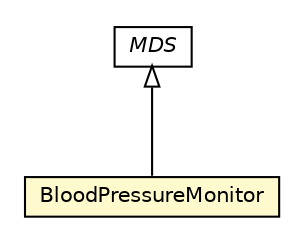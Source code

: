 #!/usr/local/bin/dot
#
# Class diagram 
# Generated by UMLGraph version R5_6-24-gf6e263 (http://www.umlgraph.org/)
#

digraph G {
	edge [fontname="Helvetica",fontsize=10,labelfontname="Helvetica",labelfontsize=10];
	node [fontname="Helvetica",fontsize=10,shape=plaintext];
	nodesep=0.25;
	ranksep=0.5;
	// org.universAAL.ontology.X73.BloodPressureMonitor
	c82166 [label=<<table title="org.universAAL.ontology.X73.BloodPressureMonitor" border="0" cellborder="1" cellspacing="0" cellpadding="2" port="p" bgcolor="lemonChiffon" href="./BloodPressureMonitor.html">
		<tr><td><table border="0" cellspacing="0" cellpadding="1">
<tr><td align="center" balign="center"> BloodPressureMonitor </td></tr>
		</table></td></tr>
		</table>>, URL="./BloodPressureMonitor.html", fontname="Helvetica", fontcolor="black", fontsize=10.0];
	// org.universAAL.ontology.X73.MDS
	c82170 [label=<<table title="org.universAAL.ontology.X73.MDS" border="0" cellborder="1" cellspacing="0" cellpadding="2" port="p" href="./MDS.html">
		<tr><td><table border="0" cellspacing="0" cellpadding="1">
<tr><td align="center" balign="center"><font face="Helvetica-Oblique"> MDS </font></td></tr>
		</table></td></tr>
		</table>>, URL="./MDS.html", fontname="Helvetica", fontcolor="black", fontsize=10.0];
	//org.universAAL.ontology.X73.BloodPressureMonitor extends org.universAAL.ontology.X73.MDS
	c82170:p -> c82166:p [dir=back,arrowtail=empty];
}

